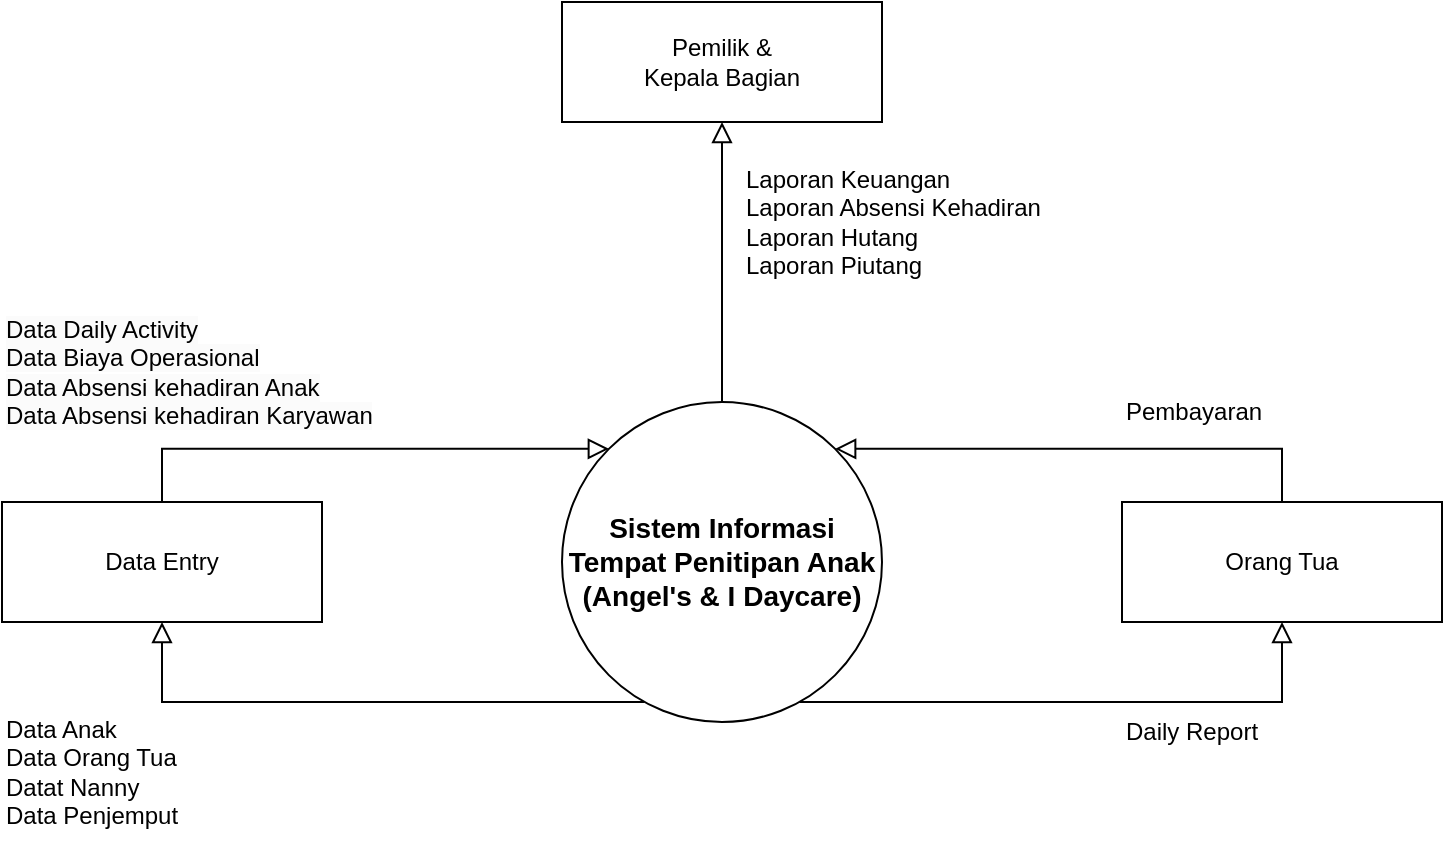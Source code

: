 <mxfile version="21.2.3" type="github" pages="3">
  <diagram id="-cViwrgLB8MZxIiX8cfI" name="Level 0">
    <mxGraphModel dx="874" dy="567" grid="1" gridSize="10" guides="1" tooltips="1" connect="1" arrows="1" fold="1" page="1" pageScale="1" pageWidth="850" pageHeight="1100" math="0" shadow="0">
      <root>
        <mxCell id="0" />
        <mxCell id="1" parent="0" />
        <mxCell id="pNz9P8v8omz6geSnsJ9m-1" value="&lt;font style=&quot;font-size: 14px;&quot;&gt;&lt;b&gt;Sistem Informasi &lt;br&gt;Tempat Penitipan Anak&lt;br&gt;(Angel&#39;s &amp;amp; I Daycare)&lt;/b&gt;&lt;/font&gt;" style="ellipse;whiteSpace=wrap;html=1;" vertex="1" parent="1">
          <mxGeometry x="360" y="240" width="160" height="160" as="geometry" />
        </mxCell>
        <mxCell id="pNz9P8v8omz6geSnsJ9m-2" value="Pemilik &amp;amp;&lt;br&gt;Kepala Bagian" style="rounded=0;whiteSpace=wrap;html=1;" vertex="1" parent="1">
          <mxGeometry x="360" y="40" width="160" height="60" as="geometry" />
        </mxCell>
        <mxCell id="pNz9P8v8omz6geSnsJ9m-3" value="Data Entry" style="rounded=0;whiteSpace=wrap;html=1;" vertex="1" parent="1">
          <mxGeometry x="80" y="290" width="160" height="60" as="geometry" />
        </mxCell>
        <mxCell id="pNz9P8v8omz6geSnsJ9m-4" value="Orang Tua" style="rounded=0;whiteSpace=wrap;html=1;" vertex="1" parent="1">
          <mxGeometry x="640" y="290" width="160" height="60" as="geometry" />
        </mxCell>
        <mxCell id="brgDT2GIcDv5zIJxUh-V-1" value="" style="rounded=0;html=1;jettySize=auto;orthogonalLoop=1;fontSize=11;endArrow=block;endFill=0;endSize=8;strokeWidth=1;shadow=0;labelBackgroundColor=none;edgeStyle=orthogonalEdgeStyle;exitX=0.5;exitY=0;exitDx=0;exitDy=0;" edge="1" parent="1" source="pNz9P8v8omz6geSnsJ9m-1" target="pNz9P8v8omz6geSnsJ9m-2">
          <mxGeometry relative="1" as="geometry">
            <mxPoint x="440" y="190" as="sourcePoint" />
            <mxPoint x="490" y="215" as="targetPoint" />
          </mxGeometry>
        </mxCell>
        <mxCell id="brgDT2GIcDv5zIJxUh-V-2" value="" style="rounded=0;html=1;jettySize=auto;orthogonalLoop=1;fontSize=11;endArrow=block;endFill=0;endSize=8;strokeWidth=1;shadow=0;labelBackgroundColor=none;edgeStyle=orthogonalEdgeStyle;" edge="1" parent="1" source="pNz9P8v8omz6geSnsJ9m-1">
          <mxGeometry relative="1" as="geometry">
            <mxPoint x="510" y="390" as="sourcePoint" />
            <mxPoint x="720" y="350" as="targetPoint" />
            <Array as="points">
              <mxPoint x="720" y="390" />
            </Array>
          </mxGeometry>
        </mxCell>
        <mxCell id="brgDT2GIcDv5zIJxUh-V-3" value="" style="rounded=0;html=1;jettySize=auto;orthogonalLoop=1;fontSize=11;endArrow=block;endFill=0;endSize=8;strokeWidth=1;shadow=0;labelBackgroundColor=none;edgeStyle=orthogonalEdgeStyle;entryX=0.5;entryY=1;entryDx=0;entryDy=0;" edge="1" parent="1" source="pNz9P8v8omz6geSnsJ9m-1" target="pNz9P8v8omz6geSnsJ9m-3">
          <mxGeometry relative="1" as="geometry">
            <mxPoint x="360" y="400" as="sourcePoint" />
            <mxPoint x="480" y="319.5" as="targetPoint" />
            <Array as="points">
              <mxPoint x="160" y="390" />
            </Array>
          </mxGeometry>
        </mxCell>
        <mxCell id="brgDT2GIcDv5zIJxUh-V-4" value="Daily Report" style="text;strokeColor=none;align=left;fillColor=none;html=1;verticalAlign=middle;whiteSpace=wrap;rounded=0;" vertex="1" parent="1">
          <mxGeometry x="640" y="390" width="70" height="30" as="geometry" />
        </mxCell>
        <mxCell id="brgDT2GIcDv5zIJxUh-V-5" value="Laporan Keuangan&lt;br&gt;Laporan Absensi Kehadiran&lt;br&gt;Laporan Hutang&amp;nbsp;&lt;br&gt;Laporan Piutang" style="text;strokeColor=none;align=left;fillColor=none;html=1;verticalAlign=middle;whiteSpace=wrap;rounded=0;" vertex="1" parent="1">
          <mxGeometry x="450" y="120" width="190" height="60" as="geometry" />
        </mxCell>
        <mxCell id="brgDT2GIcDv5zIJxUh-V-6" value="Data Anak&lt;br&gt;Data Orang Tua&lt;br&gt;Datat Nanny&lt;br&gt;Data Penjemput&lt;br&gt;" style="text;strokeColor=none;align=left;fillColor=none;html=1;verticalAlign=middle;whiteSpace=wrap;rounded=0;" vertex="1" parent="1">
          <mxGeometry x="80" y="390" width="190" height="70" as="geometry" />
        </mxCell>
        <mxCell id="brgDT2GIcDv5zIJxUh-V-7" value="Pembayaran&amp;nbsp;" style="text;strokeColor=none;align=left;fillColor=none;html=1;verticalAlign=middle;whiteSpace=wrap;rounded=0;" vertex="1" parent="1">
          <mxGeometry x="640" y="230" width="70" height="30" as="geometry" />
        </mxCell>
        <mxCell id="brgDT2GIcDv5zIJxUh-V-8" value="" style="rounded=0;html=1;jettySize=auto;orthogonalLoop=1;fontSize=11;endArrow=block;endFill=0;endSize=8;strokeWidth=1;shadow=0;labelBackgroundColor=none;edgeStyle=orthogonalEdgeStyle;exitX=0.5;exitY=0;exitDx=0;exitDy=0;entryX=1;entryY=0;entryDx=0;entryDy=0;" edge="1" parent="1" source="pNz9P8v8omz6geSnsJ9m-4" target="pNz9P8v8omz6geSnsJ9m-1">
          <mxGeometry relative="1" as="geometry">
            <mxPoint x="530" y="276" as="sourcePoint" />
            <mxPoint x="763" y="240" as="targetPoint" />
            <Array as="points">
              <mxPoint x="720" y="263" />
            </Array>
          </mxGeometry>
        </mxCell>
        <mxCell id="brgDT2GIcDv5zIJxUh-V-9" value="&lt;span style=&quot;color: rgb(0, 0, 0); font-family: Helvetica; font-size: 12px; font-style: normal; font-variant-ligatures: normal; font-variant-caps: normal; font-weight: 400; letter-spacing: normal; orphans: 2; text-align: left; text-indent: 0px; text-transform: none; widows: 2; word-spacing: 0px; -webkit-text-stroke-width: 0px; background-color: rgb(251, 251, 251); text-decoration-thickness: initial; text-decoration-style: initial; text-decoration-color: initial; float: none; display: inline !important;&quot;&gt;Data Daily Activity&lt;/span&gt;&lt;br style=&quot;border-color: var(--border-color); color: rgb(0, 0, 0); font-family: Helvetica; font-size: 12px; font-style: normal; font-variant-ligatures: normal; font-variant-caps: normal; font-weight: 400; letter-spacing: normal; orphans: 2; text-align: left; text-indent: 0px; text-transform: none; widows: 2; word-spacing: 0px; -webkit-text-stroke-width: 0px; background-color: rgb(251, 251, 251); text-decoration-thickness: initial; text-decoration-style: initial; text-decoration-color: initial;&quot;&gt;&lt;span style=&quot;color: rgb(0, 0, 0); font-family: Helvetica; font-size: 12px; font-style: normal; font-variant-ligatures: normal; font-variant-caps: normal; font-weight: 400; letter-spacing: normal; orphans: 2; text-align: left; text-indent: 0px; text-transform: none; widows: 2; word-spacing: 0px; -webkit-text-stroke-width: 0px; background-color: rgb(251, 251, 251); text-decoration-thickness: initial; text-decoration-style: initial; text-decoration-color: initial; float: none; display: inline !important;&quot;&gt;Data Biaya Operasional&lt;/span&gt;&lt;br style=&quot;border-color: var(--border-color); color: rgb(0, 0, 0); font-family: Helvetica; font-size: 12px; font-style: normal; font-variant-ligatures: normal; font-variant-caps: normal; font-weight: 400; letter-spacing: normal; orphans: 2; text-align: left; text-indent: 0px; text-transform: none; widows: 2; word-spacing: 0px; -webkit-text-stroke-width: 0px; background-color: rgb(251, 251, 251); text-decoration-thickness: initial; text-decoration-style: initial; text-decoration-color: initial;&quot;&gt;&lt;span style=&quot;color: rgb(0, 0, 0); font-family: Helvetica; font-size: 12px; font-style: normal; font-variant-ligatures: normal; font-variant-caps: normal; font-weight: 400; letter-spacing: normal; orphans: 2; text-align: left; text-indent: 0px; text-transform: none; widows: 2; word-spacing: 0px; -webkit-text-stroke-width: 0px; background-color: rgb(251, 251, 251); text-decoration-thickness: initial; text-decoration-style: initial; text-decoration-color: initial; float: none; display: inline !important;&quot;&gt;Data Absensi kehadiran Anak&lt;/span&gt;&lt;br style=&quot;border-color: var(--border-color); color: rgb(0, 0, 0); font-family: Helvetica; font-size: 12px; font-style: normal; font-variant-ligatures: normal; font-variant-caps: normal; font-weight: 400; letter-spacing: normal; orphans: 2; text-align: left; text-indent: 0px; text-transform: none; widows: 2; word-spacing: 0px; -webkit-text-stroke-width: 0px; background-color: rgb(251, 251, 251); text-decoration-thickness: initial; text-decoration-style: initial; text-decoration-color: initial;&quot;&gt;&lt;span style=&quot;color: rgb(0, 0, 0); font-family: Helvetica; font-size: 12px; font-style: normal; font-variant-ligatures: normal; font-variant-caps: normal; font-weight: 400; letter-spacing: normal; orphans: 2; text-align: left; text-indent: 0px; text-transform: none; widows: 2; word-spacing: 0px; -webkit-text-stroke-width: 0px; background-color: rgb(251, 251, 251); text-decoration-thickness: initial; text-decoration-style: initial; text-decoration-color: initial; float: none; display: inline !important;&quot;&gt;Data Absensi kehadiran Karyawan&lt;/span&gt;" style="text;whiteSpace=wrap;html=1;" vertex="1" parent="1">
          <mxGeometry x="80" y="190" width="220" height="70" as="geometry" />
        </mxCell>
        <mxCell id="brgDT2GIcDv5zIJxUh-V-10" value="" style="rounded=0;html=1;jettySize=auto;orthogonalLoop=1;fontSize=11;endArrow=block;endFill=0;endSize=8;strokeWidth=1;shadow=0;labelBackgroundColor=none;edgeStyle=orthogonalEdgeStyle;entryX=0;entryY=0;entryDx=0;entryDy=0;exitX=0.5;exitY=0;exitDx=0;exitDy=0;" edge="1" parent="1" source="pNz9P8v8omz6geSnsJ9m-3" target="pNz9P8v8omz6geSnsJ9m-1">
          <mxGeometry relative="1" as="geometry">
            <mxPoint x="110" y="270" as="sourcePoint" />
            <mxPoint x="370" y="230" as="targetPoint" />
            <Array as="points">
              <mxPoint x="160" y="263" />
            </Array>
          </mxGeometry>
        </mxCell>
      </root>
    </mxGraphModel>
  </diagram>
  <diagram id="C5RBs43oDa-KdzZeNtuy" name="Daily Report">
    <mxGraphModel dx="874" dy="567" grid="1" gridSize="10" guides="1" tooltips="1" connect="1" arrows="1" fold="1" page="1" pageScale="1" pageWidth="827" pageHeight="1169" math="0" shadow="0">
      <root>
        <mxCell id="WIyWlLk6GJQsqaUBKTNV-0" />
        <mxCell id="WIyWlLk6GJQsqaUBKTNV-1" parent="WIyWlLk6GJQsqaUBKTNV-0" />
        <mxCell id="WIyWlLk6GJQsqaUBKTNV-2" value="" style="rounded=0;html=1;jettySize=auto;orthogonalLoop=1;fontSize=11;endArrow=block;endFill=0;endSize=8;strokeWidth=1;shadow=0;labelBackgroundColor=none;edgeStyle=orthogonalEdgeStyle;exitX=1;exitY=0.5;exitDx=0;exitDy=0;" parent="WIyWlLk6GJQsqaUBKTNV-1" source="1_y-e7YFrR1NyZMzE7Wx-1" target="1_y-e7YFrR1NyZMzE7Wx-2" edge="1">
          <mxGeometry relative="1" as="geometry">
            <Array as="points">
              <mxPoint x="120" y="150" />
            </Array>
          </mxGeometry>
        </mxCell>
        <mxCell id="WIyWlLk6GJQsqaUBKTNV-3" value="Klasifikasi Umur" style="rounded=1;whiteSpace=wrap;html=1;fontSize=12;glass=0;strokeWidth=1;shadow=0;arcSize=0;" parent="WIyWlLk6GJQsqaUBKTNV-1" vertex="1">
          <mxGeometry x="370" y="120" width="120" height="60" as="geometry" />
        </mxCell>
        <mxCell id="WIyWlLk6GJQsqaUBKTNV-8" value="No" style="rounded=0;html=1;jettySize=auto;orthogonalLoop=1;fontSize=11;endArrow=block;endFill=0;endSize=8;strokeWidth=1;shadow=0;labelBackgroundColor=none;edgeStyle=orthogonalEdgeStyle;" parent="WIyWlLk6GJQsqaUBKTNV-1" source="1_y-e7YFrR1NyZMzE7Wx-7" edge="1">
          <mxGeometry x="0.012" y="10" relative="1" as="geometry">
            <mxPoint y="-1" as="offset" />
            <mxPoint x="430" y="415" as="sourcePoint" />
            <mxPoint x="430" y="460" as="targetPoint" />
          </mxGeometry>
        </mxCell>
        <mxCell id="WIyWlLk6GJQsqaUBKTNV-9" value="Yes" style="edgeStyle=orthogonalEdgeStyle;rounded=0;html=1;jettySize=auto;orthogonalLoop=1;fontSize=11;endArrow=block;endFill=0;endSize=8;strokeWidth=1;shadow=0;labelBackgroundColor=none;exitX=1;exitY=0.5;exitDx=0;exitDy=0;entryX=0;entryY=0.5;entryDx=0;entryDy=0;" parent="WIyWlLk6GJQsqaUBKTNV-1" source="1_y-e7YFrR1NyZMzE7Wx-7" target="1_y-e7YFrR1NyZMzE7Wx-11" edge="1">
          <mxGeometry y="10" relative="1" as="geometry">
            <mxPoint as="offset" />
            <mxPoint x="510" y="364.5" as="sourcePoint" />
            <mxPoint x="560" y="364.5" as="targetPoint" />
          </mxGeometry>
        </mxCell>
        <mxCell id="1_y-e7YFrR1NyZMzE7Wx-1" value="start" style="rounded=1;whiteSpace=wrap;html=1;arcSize=50;" parent="WIyWlLk6GJQsqaUBKTNV-1" vertex="1">
          <mxGeometry x="40" y="135" width="80" height="30" as="geometry" />
        </mxCell>
        <mxCell id="1_y-e7YFrR1NyZMzE7Wx-2" value="input daily entry" style="shape=parallelogram;perimeter=parallelogramPerimeter;whiteSpace=wrap;html=1;fixedSize=1;" parent="WIyWlLk6GJQsqaUBKTNV-1" vertex="1">
          <mxGeometry x="180" y="120" width="120" height="60" as="geometry" />
        </mxCell>
        <mxCell id="1_y-e7YFrR1NyZMzE7Wx-4" value="" style="rounded=0;html=1;jettySize=auto;orthogonalLoop=1;fontSize=11;endArrow=block;endFill=0;endSize=8;strokeWidth=1;shadow=0;labelBackgroundColor=none;edgeStyle=orthogonalEdgeStyle;exitX=1;exitY=0.5;exitDx=0;exitDy=0;" parent="WIyWlLk6GJQsqaUBKTNV-1" source="1_y-e7YFrR1NyZMzE7Wx-2" edge="1">
          <mxGeometry relative="1" as="geometry">
            <mxPoint x="295" y="152" as="sourcePoint" />
            <mxPoint x="371" y="150" as="targetPoint" />
            <Array as="points">
              <mxPoint x="371" y="150" />
            </Array>
          </mxGeometry>
        </mxCell>
        <mxCell id="1_y-e7YFrR1NyZMzE7Wx-5" value="Pengkajian tumbuh kembang" style="rounded=1;whiteSpace=wrap;html=1;fontSize=12;glass=0;strokeWidth=1;shadow=0;arcSize=0;" parent="WIyWlLk6GJQsqaUBKTNV-1" vertex="1">
          <mxGeometry x="370" y="220" width="120" height="60" as="geometry" />
        </mxCell>
        <mxCell id="1_y-e7YFrR1NyZMzE7Wx-7" value="apakah&lt;br&gt;hasil &lt;br&gt;abnormal ?" style="rhombus;whiteSpace=wrap;html=1;shadow=0;fontFamily=Helvetica;fontSize=12;align=center;strokeWidth=1;spacing=6;spacingTop=-4;" parent="WIyWlLk6GJQsqaUBKTNV-1" vertex="1">
          <mxGeometry x="360" y="320" width="140" height="90" as="geometry" />
        </mxCell>
        <mxCell id="1_y-e7YFrR1NyZMzE7Wx-10" value="catat hasil &lt;br&gt;pengkajian" style="rounded=1;whiteSpace=wrap;html=1;fontSize=12;glass=0;strokeWidth=1;shadow=0;arcSize=0;" parent="WIyWlLk6GJQsqaUBKTNV-1" vertex="1">
          <mxGeometry x="370" y="460" width="120" height="60" as="geometry" />
        </mxCell>
        <mxCell id="1_y-e7YFrR1NyZMzE7Wx-11" value="buat rekomendasi pemeriksaan lanjut" style="rounded=1;whiteSpace=wrap;html=1;fontSize=12;glass=0;strokeWidth=1;shadow=0;arcSize=0;" parent="WIyWlLk6GJQsqaUBKTNV-1" vertex="1">
          <mxGeometry x="560" y="335" width="120" height="60" as="geometry" />
        </mxCell>
        <mxCell id="1_y-e7YFrR1NyZMzE7Wx-14" value="" style="rounded=0;html=1;jettySize=auto;orthogonalLoop=1;fontSize=11;endArrow=block;endFill=0;endSize=8;strokeWidth=1;shadow=0;labelBackgroundColor=none;edgeStyle=orthogonalEdgeStyle;exitX=0.5;exitY=1;exitDx=0;exitDy=0;" parent="WIyWlLk6GJQsqaUBKTNV-1" source="WIyWlLk6GJQsqaUBKTNV-3" target="1_y-e7YFrR1NyZMzE7Wx-5" edge="1">
          <mxGeometry relative="1" as="geometry">
            <mxPoint x="220" y="200" as="sourcePoint" />
            <mxPoint x="220" y="250" as="targetPoint" />
          </mxGeometry>
        </mxCell>
        <mxCell id="1_y-e7YFrR1NyZMzE7Wx-15" value="" style="rounded=0;html=1;jettySize=auto;orthogonalLoop=1;fontSize=11;endArrow=block;endFill=0;endSize=8;strokeWidth=1;shadow=0;labelBackgroundColor=none;edgeStyle=orthogonalEdgeStyle;exitX=0.5;exitY=1;exitDx=0;exitDy=0;" parent="WIyWlLk6GJQsqaUBKTNV-1" source="1_y-e7YFrR1NyZMzE7Wx-5" target="1_y-e7YFrR1NyZMzE7Wx-7" edge="1">
          <mxGeometry relative="1" as="geometry">
            <mxPoint x="440" y="190" as="sourcePoint" />
            <mxPoint x="440" y="230" as="targetPoint" />
          </mxGeometry>
        </mxCell>
        <mxCell id="1_y-e7YFrR1NyZMzE7Wx-16" value="" style="rounded=0;html=1;jettySize=auto;orthogonalLoop=1;fontSize=11;endArrow=block;endFill=0;endSize=8;strokeWidth=1;shadow=0;labelBackgroundColor=none;edgeStyle=orthogonalEdgeStyle;entryX=0.5;entryY=0;entryDx=0;entryDy=0;" parent="WIyWlLk6GJQsqaUBKTNV-1" source="1_y-e7YFrR1NyZMzE7Wx-11" edge="1">
          <mxGeometry relative="1" as="geometry">
            <mxPoint x="450" y="200" as="sourcePoint" />
            <mxPoint x="620" y="460" as="targetPoint" />
          </mxGeometry>
        </mxCell>
        <mxCell id="1_y-e7YFrR1NyZMzE7Wx-17" value="" style="rounded=0;html=1;jettySize=auto;orthogonalLoop=1;fontSize=11;endArrow=block;endFill=0;endSize=8;strokeWidth=1;shadow=0;labelBackgroundColor=none;edgeStyle=orthogonalEdgeStyle;exitX=1;exitY=0.5;exitDx=0;exitDy=0;" parent="WIyWlLk6GJQsqaUBKTNV-1" source="1_y-e7YFrR1NyZMzE7Wx-10" edge="1">
          <mxGeometry relative="1" as="geometry">
            <mxPoint x="479" y="580" as="sourcePoint" />
            <mxPoint x="560" y="490" as="targetPoint" />
            <Array as="points">
              <mxPoint x="530" y="490" />
              <mxPoint x="530" y="490" />
            </Array>
          </mxGeometry>
        </mxCell>
        <mxCell id="1_y-e7YFrR1NyZMzE7Wx-18" value="upload data ke &lt;br&gt;user parents" style="rounded=1;whiteSpace=wrap;html=1;fontSize=12;glass=0;strokeWidth=1;shadow=0;arcSize=0;" parent="WIyWlLk6GJQsqaUBKTNV-1" vertex="1">
          <mxGeometry x="560" y="585" width="120" height="55" as="geometry" />
        </mxCell>
        <mxCell id="1_y-e7YFrR1NyZMzE7Wx-21" value="daily report" style="shape=document;whiteSpace=wrap;html=1;boundedLbl=1;" parent="WIyWlLk6GJQsqaUBKTNV-1" vertex="1">
          <mxGeometry x="560" y="460" width="120" height="70" as="geometry" />
        </mxCell>
        <mxCell id="1_y-e7YFrR1NyZMzE7Wx-24" value="" style="rounded=0;html=1;jettySize=auto;orthogonalLoop=1;fontSize=11;endArrow=block;endFill=0;endSize=8;strokeWidth=1;shadow=0;labelBackgroundColor=none;edgeStyle=orthogonalEdgeStyle;entryX=0.5;entryY=0;entryDx=0;entryDy=0;" parent="WIyWlLk6GJQsqaUBKTNV-1" edge="1">
          <mxGeometry relative="1" as="geometry">
            <mxPoint x="619.88" y="520" as="sourcePoint" />
            <mxPoint x="619.88" y="585" as="targetPoint" />
          </mxGeometry>
        </mxCell>
        <mxCell id="1_y-e7YFrR1NyZMzE7Wx-25" value="Start" style="rounded=1;whiteSpace=wrap;html=1;arcSize=50;" parent="WIyWlLk6GJQsqaUBKTNV-1" vertex="1">
          <mxGeometry x="580" y="680" width="80" height="30" as="geometry" />
        </mxCell>
        <mxCell id="1_y-e7YFrR1NyZMzE7Wx-26" value="" style="rounded=0;html=1;jettySize=auto;orthogonalLoop=1;fontSize=11;endArrow=block;endFill=0;endSize=8;strokeWidth=1;shadow=0;labelBackgroundColor=none;edgeStyle=orthogonalEdgeStyle;exitX=0.5;exitY=1;exitDx=0;exitDy=0;" parent="WIyWlLk6GJQsqaUBKTNV-1" edge="1">
          <mxGeometry relative="1" as="geometry">
            <mxPoint x="619.5" y="640" as="sourcePoint" />
            <mxPoint x="619.5" y="680" as="targetPoint" />
          </mxGeometry>
        </mxCell>
        <mxCell id="1_y-e7YFrR1NyZMzE7Wx-27" value="&lt;font style=&quot;font-size: 18px;&quot;&gt;&lt;b style=&quot;&quot;&gt;&lt;u style=&quot;&quot;&gt;Daily Report&lt;/u&gt;&lt;/b&gt;&lt;/font&gt;" style="text;strokeColor=none;align=left;fillColor=none;html=1;verticalAlign=middle;whiteSpace=wrap;rounded=0;" parent="WIyWlLk6GJQsqaUBKTNV-1" vertex="1">
          <mxGeometry x="40" y="40" width="110" height="30" as="geometry" />
        </mxCell>
        <mxCell id="1_y-e7YFrR1NyZMzE7Wx-28" value="&lt;font style=&quot;font-size: 10px;&quot;&gt;©melko230429&lt;/font&gt;" style="text;strokeColor=none;align=left;fillColor=none;html=1;verticalAlign=middle;whiteSpace=wrap;rounded=0;" parent="WIyWlLk6GJQsqaUBKTNV-1" vertex="1">
          <mxGeometry x="40" y="1100" width="110" height="30" as="geometry" />
        </mxCell>
      </root>
    </mxGraphModel>
  </diagram>
  <diagram id="DLmMbvCn6N-hUwhb20vY" name="PSB">
    <mxGraphModel dx="874" dy="567" grid="1" gridSize="10" guides="1" tooltips="1" connect="1" arrows="1" fold="1" page="1" pageScale="1" pageWidth="850" pageHeight="1100" math="0" shadow="0">
      <root>
        <mxCell id="0" />
        <mxCell id="1" parent="0" />
        <mxCell id="u_kRXEs5ODFZfVwMs2zd-1" value="" style="rounded=0;html=1;jettySize=auto;orthogonalLoop=1;fontSize=11;endArrow=block;endFill=0;endSize=8;strokeWidth=1;shadow=0;labelBackgroundColor=none;edgeStyle=orthogonalEdgeStyle;exitX=1;exitY=0.5;exitDx=0;exitDy=0;" edge="1" parent="1" source="u_kRXEs5ODFZfVwMs2zd-5" target="u_kRXEs5ODFZfVwMs2zd-6">
          <mxGeometry relative="1" as="geometry">
            <Array as="points">
              <mxPoint x="120" y="150" />
            </Array>
          </mxGeometry>
        </mxCell>
        <mxCell id="u_kRXEs5ODFZfVwMs2zd-3" value="Yes" style="rounded=0;html=1;jettySize=auto;orthogonalLoop=1;fontSize=11;endArrow=block;endFill=0;endSize=8;strokeWidth=1;shadow=0;labelBackgroundColor=none;edgeStyle=orthogonalEdgeStyle;" edge="1" parent="1" source="u_kRXEs5ODFZfVwMs2zd-9">
          <mxGeometry x="-0.867" y="10" relative="1" as="geometry">
            <mxPoint as="offset" />
            <mxPoint x="430" y="415" as="sourcePoint" />
            <mxPoint x="360" y="360" as="targetPoint" />
            <Array as="points">
              <mxPoint x="240" y="360" />
              <mxPoint x="360" y="360" />
            </Array>
          </mxGeometry>
        </mxCell>
        <mxCell id="u_kRXEs5ODFZfVwMs2zd-4" value="NO" style="edgeStyle=orthogonalEdgeStyle;rounded=0;html=1;jettySize=auto;orthogonalLoop=1;fontSize=11;endArrow=block;endFill=0;endSize=8;strokeWidth=1;shadow=0;labelBackgroundColor=none;exitX=0;exitY=0.5;exitDx=0;exitDy=0;" edge="1" parent="1" source="u_kRXEs5ODFZfVwMs2zd-9" target="u_kRXEs5ODFZfVwMs2zd-6">
          <mxGeometry x="-0.895" y="-5" relative="1" as="geometry">
            <mxPoint as="offset" />
            <mxPoint x="510" y="364.5" as="sourcePoint" />
            <mxPoint x="320" y="170" as="targetPoint" />
            <Array as="points">
              <mxPoint x="140" y="285" />
              <mxPoint x="140" y="170" />
            </Array>
          </mxGeometry>
        </mxCell>
        <mxCell id="u_kRXEs5ODFZfVwMs2zd-5" value="start" style="rounded=1;whiteSpace=wrap;html=1;arcSize=50;" vertex="1" parent="1">
          <mxGeometry x="40" y="135" width="80" height="30" as="geometry" />
        </mxCell>
        <mxCell id="u_kRXEs5ODFZfVwMs2zd-6" value="input data anak &lt;br&gt;&amp;amp; orang tua" style="shape=parallelogram;perimeter=parallelogramPerimeter;whiteSpace=wrap;html=1;fixedSize=1;" vertex="1" parent="1">
          <mxGeometry x="180" y="120" width="120" height="70" as="geometry" />
        </mxCell>
        <mxCell id="u_kRXEs5ODFZfVwMs2zd-9" value="data sudah &lt;br&gt;lengkap ?" style="rhombus;whiteSpace=wrap;html=1;shadow=0;fontFamily=Helvetica;fontSize=12;align=center;strokeWidth=1;spacing=6;spacingTop=-4;" vertex="1" parent="1">
          <mxGeometry x="170" y="240" width="140" height="90" as="geometry" />
        </mxCell>
        <mxCell id="u_kRXEs5ODFZfVwMs2zd-10" value="tunggu konfirmasi pembayaran" style="rounded=1;whiteSpace=wrap;html=1;fontSize=12;glass=0;strokeWidth=1;shadow=0;arcSize=0;" vertex="1" parent="1">
          <mxGeometry x="380" y="470" width="120" height="60" as="geometry" />
        </mxCell>
        <mxCell id="u_kRXEs5ODFZfVwMs2zd-13" value="" style="rounded=0;html=1;jettySize=auto;orthogonalLoop=1;fontSize=11;endArrow=block;endFill=0;endSize=8;strokeWidth=1;shadow=0;labelBackgroundColor=none;edgeStyle=orthogonalEdgeStyle;exitX=0.5;exitY=1;exitDx=0;exitDy=0;" edge="1" parent="1" source="u_kRXEs5ODFZfVwMs2zd-6" target="u_kRXEs5ODFZfVwMs2zd-9">
          <mxGeometry relative="1" as="geometry">
            <mxPoint x="440" y="190" as="sourcePoint" />
            <mxPoint x="440" y="230" as="targetPoint" />
          </mxGeometry>
        </mxCell>
        <mxCell id="u_kRXEs5ODFZfVwMs2zd-14" value="" style="rounded=0;html=1;jettySize=auto;orthogonalLoop=1;fontSize=11;endArrow=block;endFill=0;endSize=8;strokeWidth=1;shadow=0;labelBackgroundColor=none;edgeStyle=orthogonalEdgeStyle;entryX=0.5;entryY=0;entryDx=0;entryDy=0;" edge="1" parent="1" target="u_kRXEs5ODFZfVwMs2zd-17">
          <mxGeometry relative="1" as="geometry">
            <mxPoint x="629.75" y="390" as="sourcePoint" />
            <mxPoint x="629.75" y="450" as="targetPoint" />
          </mxGeometry>
        </mxCell>
        <mxCell id="u_kRXEs5ODFZfVwMs2zd-16" value="membership :&lt;br&gt;idCard, user login" style="rounded=1;whiteSpace=wrap;html=1;fontSize=12;glass=0;strokeWidth=1;shadow=0;arcSize=0;" vertex="1" parent="1">
          <mxGeometry x="570" y="585" width="120" height="55" as="geometry" />
        </mxCell>
        <mxCell id="u_kRXEs5ODFZfVwMs2zd-17" value="data anak, orang tua, nanny, contact &lt;br&gt;person dll" style="shape=document;whiteSpace=wrap;html=1;boundedLbl=1;size=0.25;" vertex="1" parent="1">
          <mxGeometry x="570" y="460" width="120" height="80" as="geometry" />
        </mxCell>
        <mxCell id="u_kRXEs5ODFZfVwMs2zd-19" value="Start" style="rounded=1;whiteSpace=wrap;html=1;arcSize=50;" vertex="1" parent="1">
          <mxGeometry x="590" y="680" width="80" height="30" as="geometry" />
        </mxCell>
        <mxCell id="u_kRXEs5ODFZfVwMs2zd-20" value="" style="rounded=0;html=1;jettySize=auto;orthogonalLoop=1;fontSize=11;endArrow=block;endFill=0;endSize=8;strokeWidth=1;shadow=0;labelBackgroundColor=none;edgeStyle=orthogonalEdgeStyle;exitX=0.5;exitY=1;exitDx=0;exitDy=0;" edge="1" parent="1">
          <mxGeometry relative="1" as="geometry">
            <mxPoint x="629.5" y="640" as="sourcePoint" />
            <mxPoint x="629.5" y="680" as="targetPoint" />
          </mxGeometry>
        </mxCell>
        <mxCell id="u_kRXEs5ODFZfVwMs2zd-21" value="&lt;font style=&quot;font-size: 18px;&quot;&gt;&lt;b style=&quot;&quot;&gt;&lt;u style=&quot;&quot;&gt;Penerimaan Anak Baru&lt;/u&gt;&lt;/b&gt;&lt;/font&gt;" style="text;strokeColor=none;align=left;fillColor=none;html=1;verticalAlign=middle;whiteSpace=wrap;rounded=0;" vertex="1" parent="1">
          <mxGeometry x="40" y="40" width="280" height="30" as="geometry" />
        </mxCell>
        <mxCell id="u_kRXEs5ODFZfVwMs2zd-22" value="&lt;font style=&quot;font-size: 10px;&quot;&gt;©melko230429&lt;/font&gt;" style="text;strokeColor=none;align=left;fillColor=none;html=1;verticalAlign=middle;whiteSpace=wrap;rounded=0;" vertex="1" parent="1">
          <mxGeometry x="40" y="1100" width="110" height="30" as="geometry" />
        </mxCell>
        <mxCell id="u_kRXEs5ODFZfVwMs2zd-24" value="apakah sudah &lt;br&gt;melakukan &lt;br&gt;pembayaran?" style="rhombus;whiteSpace=wrap;html=1;shadow=0;fontFamily=Helvetica;fontSize=12;align=center;strokeWidth=1;spacing=6;spacingTop=-4;" vertex="1" parent="1">
          <mxGeometry x="360" y="300" width="160" height="120" as="geometry" />
        </mxCell>
        <mxCell id="u_kRXEs5ODFZfVwMs2zd-26" value="NO" style="rounded=0;html=1;jettySize=auto;orthogonalLoop=1;fontSize=11;endArrow=block;endFill=0;endSize=8;strokeWidth=1;shadow=0;labelBackgroundColor=none;edgeStyle=orthogonalEdgeStyle;entryX=0.5;entryY=0;entryDx=0;entryDy=0;" edge="1" parent="1" target="u_kRXEs5ODFZfVwMs2zd-10">
          <mxGeometry x="-0.2" y="10" relative="1" as="geometry">
            <mxPoint as="offset" />
            <mxPoint x="440" y="420" as="sourcePoint" />
            <mxPoint x="560" y="450" as="targetPoint" />
            <Array as="points">
              <mxPoint x="440" y="460" />
              <mxPoint x="440" y="460" />
            </Array>
          </mxGeometry>
        </mxCell>
        <mxCell id="u_kRXEs5ODFZfVwMs2zd-30" value="input kelengkapan&lt;br&gt;data anak &lt;br&gt;&amp;amp; orang tua" style="shape=parallelogram;perimeter=parallelogramPerimeter;whiteSpace=wrap;html=1;fixedSize=1;" vertex="1" parent="1">
          <mxGeometry x="560" y="320" width="140" height="80" as="geometry" />
        </mxCell>
        <mxCell id="u_kRXEs5ODFZfVwMs2zd-33" value="" style="rounded=0;html=1;jettySize=auto;orthogonalLoop=1;fontSize=11;endArrow=block;endFill=0;endSize=8;strokeWidth=1;shadow=0;labelBackgroundColor=none;edgeStyle=orthogonalEdgeStyle;entryX=0.5;entryY=0;entryDx=0;entryDy=0;" edge="1" parent="1">
          <mxGeometry relative="1" as="geometry">
            <mxPoint x="630" y="530" as="sourcePoint" />
            <mxPoint x="629.85" y="585" as="targetPoint" />
          </mxGeometry>
        </mxCell>
        <mxCell id="u_kRXEs5ODFZfVwMs2zd-35" value="Yes" style="rounded=0;html=1;jettySize=auto;orthogonalLoop=1;fontSize=11;endArrow=block;endFill=0;endSize=8;strokeWidth=1;shadow=0;labelBackgroundColor=none;edgeStyle=orthogonalEdgeStyle;exitX=1;exitY=0.5;exitDx=0;exitDy=0;" edge="1" parent="1" source="u_kRXEs5ODFZfVwMs2zd-24">
          <mxGeometry x="-0.6" y="10" relative="1" as="geometry">
            <mxPoint as="offset" />
            <mxPoint x="450" y="330" as="sourcePoint" />
            <mxPoint x="570" y="360" as="targetPoint" />
            <Array as="points">
              <mxPoint x="540" y="360" />
              <mxPoint x="540" y="360" />
            </Array>
          </mxGeometry>
        </mxCell>
        <mxCell id="u_kRXEs5ODFZfVwMs2zd-37" value="" style="rounded=0;html=1;jettySize=auto;orthogonalLoop=1;fontSize=11;endArrow=block;endFill=0;endSize=8;strokeWidth=1;shadow=0;labelBackgroundColor=none;edgeStyle=orthogonalEdgeStyle;exitX=0.5;exitY=1;exitDx=0;exitDy=0;entryX=0.075;entryY=0.588;entryDx=0;entryDy=0;entryPerimeter=0;" edge="1" parent="1" source="u_kRXEs5ODFZfVwMs2zd-10" target="u_kRXEs5ODFZfVwMs2zd-24">
          <mxGeometry relative="1" as="geometry">
            <mxPoint x="439.9" y="550" as="sourcePoint" />
            <mxPoint x="360" y="370" as="targetPoint" />
            <Array as="points">
              <mxPoint x="440" y="560" />
              <mxPoint x="290" y="560" />
              <mxPoint x="290" y="371" />
            </Array>
          </mxGeometry>
        </mxCell>
      </root>
    </mxGraphModel>
  </diagram>
</mxfile>
